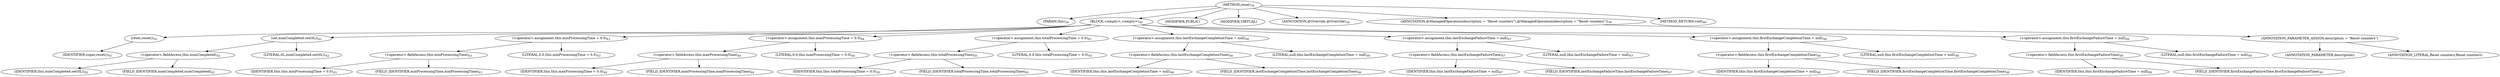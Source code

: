 digraph "reset" {  
"43" [label = <(METHOD,reset)<SUB>38</SUB>> ]
"44" [label = <(PARAM,this)<SUB>38</SUB>> ]
"45" [label = <(BLOCK,&lt;empty&gt;,&lt;empty&gt;)<SUB>40</SUB>> ]
"46" [label = <(reset,reset())<SUB>41</SUB>> ]
"47" [label = <(IDENTIFIER,super,reset())<SUB>41</SUB>> ]
"48" [label = <(set,numCompleted.set(0L))<SUB>42</SUB>> ]
"49" [label = <(&lt;operator&gt;.fieldAccess,this.numCompleted)<SUB>42</SUB>> ]
"50" [label = <(IDENTIFIER,this,numCompleted.set(0L))<SUB>42</SUB>> ]
"51" [label = <(FIELD_IDENTIFIER,numCompleted,numCompleted)<SUB>42</SUB>> ]
"52" [label = <(LITERAL,0L,numCompleted.set(0L))<SUB>42</SUB>> ]
"53" [label = <(&lt;operator&gt;.assignment,this.minProcessingTime = 0.0)<SUB>43</SUB>> ]
"54" [label = <(&lt;operator&gt;.fieldAccess,this.minProcessingTime)<SUB>43</SUB>> ]
"55" [label = <(IDENTIFIER,this,this.minProcessingTime = 0.0)<SUB>43</SUB>> ]
"56" [label = <(FIELD_IDENTIFIER,minProcessingTime,minProcessingTime)<SUB>43</SUB>> ]
"57" [label = <(LITERAL,0.0,this.minProcessingTime = 0.0)<SUB>43</SUB>> ]
"58" [label = <(&lt;operator&gt;.assignment,this.maxProcessingTime = 0.0)<SUB>44</SUB>> ]
"59" [label = <(&lt;operator&gt;.fieldAccess,this.maxProcessingTime)<SUB>44</SUB>> ]
"60" [label = <(IDENTIFIER,this,this.maxProcessingTime = 0.0)<SUB>44</SUB>> ]
"61" [label = <(FIELD_IDENTIFIER,maxProcessingTime,maxProcessingTime)<SUB>44</SUB>> ]
"62" [label = <(LITERAL,0.0,this.maxProcessingTime = 0.0)<SUB>44</SUB>> ]
"63" [label = <(&lt;operator&gt;.assignment,this.totalProcessingTime = 0.0)<SUB>45</SUB>> ]
"64" [label = <(&lt;operator&gt;.fieldAccess,this.totalProcessingTime)<SUB>45</SUB>> ]
"65" [label = <(IDENTIFIER,this,this.totalProcessingTime = 0.0)<SUB>45</SUB>> ]
"66" [label = <(FIELD_IDENTIFIER,totalProcessingTime,totalProcessingTime)<SUB>45</SUB>> ]
"67" [label = <(LITERAL,0.0,this.totalProcessingTime = 0.0)<SUB>45</SUB>> ]
"68" [label = <(&lt;operator&gt;.assignment,this.lastExchangeCompletionTime = null)<SUB>46</SUB>> ]
"69" [label = <(&lt;operator&gt;.fieldAccess,this.lastExchangeCompletionTime)<SUB>46</SUB>> ]
"70" [label = <(IDENTIFIER,this,this.lastExchangeCompletionTime = null)<SUB>46</SUB>> ]
"71" [label = <(FIELD_IDENTIFIER,lastExchangeCompletionTime,lastExchangeCompletionTime)<SUB>46</SUB>> ]
"72" [label = <(LITERAL,null,this.lastExchangeCompletionTime = null)<SUB>46</SUB>> ]
"73" [label = <(&lt;operator&gt;.assignment,this.lastExchangeFailureTime = null)<SUB>47</SUB>> ]
"74" [label = <(&lt;operator&gt;.fieldAccess,this.lastExchangeFailureTime)<SUB>47</SUB>> ]
"75" [label = <(IDENTIFIER,this,this.lastExchangeFailureTime = null)<SUB>47</SUB>> ]
"76" [label = <(FIELD_IDENTIFIER,lastExchangeFailureTime,lastExchangeFailureTime)<SUB>47</SUB>> ]
"77" [label = <(LITERAL,null,this.lastExchangeFailureTime = null)<SUB>47</SUB>> ]
"78" [label = <(&lt;operator&gt;.assignment,this.firstExchangeCompletionTime = null)<SUB>48</SUB>> ]
"79" [label = <(&lt;operator&gt;.fieldAccess,this.firstExchangeCompletionTime)<SUB>48</SUB>> ]
"80" [label = <(IDENTIFIER,this,this.firstExchangeCompletionTime = null)<SUB>48</SUB>> ]
"81" [label = <(FIELD_IDENTIFIER,firstExchangeCompletionTime,firstExchangeCompletionTime)<SUB>48</SUB>> ]
"82" [label = <(LITERAL,null,this.firstExchangeCompletionTime = null)<SUB>48</SUB>> ]
"83" [label = <(&lt;operator&gt;.assignment,this.firstExchangeFailureTime = null)<SUB>49</SUB>> ]
"84" [label = <(&lt;operator&gt;.fieldAccess,this.firstExchangeFailureTime)<SUB>49</SUB>> ]
"85" [label = <(IDENTIFIER,this,this.firstExchangeFailureTime = null)<SUB>49</SUB>> ]
"86" [label = <(FIELD_IDENTIFIER,firstExchangeFailureTime,firstExchangeFailureTime)<SUB>49</SUB>> ]
"87" [label = <(LITERAL,null,this.firstExchangeFailureTime = null)<SUB>49</SUB>> ]
"88" [label = <(MODIFIER,PUBLIC)> ]
"89" [label = <(MODIFIER,VIRTUAL)> ]
"90" [label = <(ANNOTATION,@Override,@Override)<SUB>38</SUB>> ]
"91" [label = <(ANNOTATION,@ManagedOperation(description = &quot;Reset counters&quot;),@ManagedOperation(description = &quot;Reset counters&quot;))<SUB>39</SUB>> ]
"92" [label = <(ANNOTATION_PARAMETER_ASSIGN,description = &quot;Reset counters&quot;)> ]
"93" [label = <(ANNOTATION_PARAMETER,description)> ]
"94" [label = <(ANNOTATION_LITERAL,Reset counters,Reset counters)> ]
"95" [label = <(METHOD_RETURN,void)<SUB>40</SUB>> ]
  "43" -> "44" 
  "43" -> "45" 
  "43" -> "88" 
  "43" -> "89" 
  "43" -> "90" 
  "43" -> "91" 
  "43" -> "95" 
  "45" -> "46" 
  "45" -> "48" 
  "45" -> "53" 
  "45" -> "58" 
  "45" -> "63" 
  "45" -> "68" 
  "45" -> "73" 
  "45" -> "78" 
  "45" -> "83" 
  "46" -> "47" 
  "48" -> "49" 
  "48" -> "52" 
  "49" -> "50" 
  "49" -> "51" 
  "53" -> "54" 
  "53" -> "57" 
  "54" -> "55" 
  "54" -> "56" 
  "58" -> "59" 
  "58" -> "62" 
  "59" -> "60" 
  "59" -> "61" 
  "63" -> "64" 
  "63" -> "67" 
  "64" -> "65" 
  "64" -> "66" 
  "68" -> "69" 
  "68" -> "72" 
  "69" -> "70" 
  "69" -> "71" 
  "73" -> "74" 
  "73" -> "77" 
  "74" -> "75" 
  "74" -> "76" 
  "78" -> "79" 
  "78" -> "82" 
  "79" -> "80" 
  "79" -> "81" 
  "83" -> "84" 
  "83" -> "87" 
  "84" -> "85" 
  "84" -> "86" 
  "91" -> "92" 
  "92" -> "93" 
  "92" -> "94" 
}

